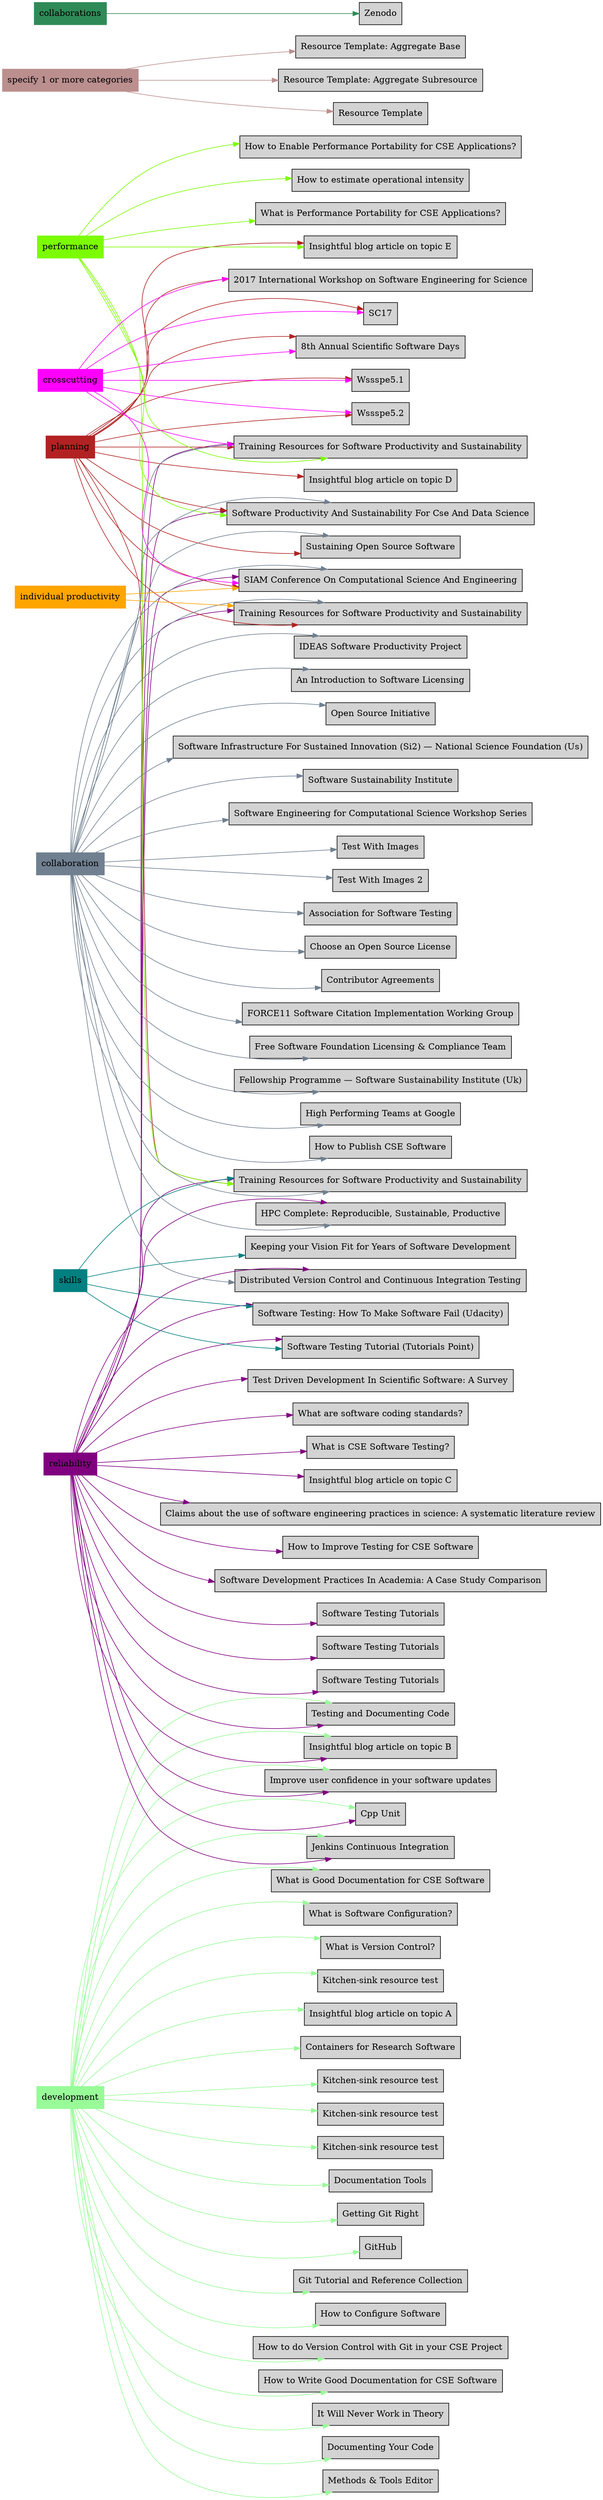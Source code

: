 digraph bettersoftware {
            rankdir = LR;
            ratio = fill;
            node [style=filled];
            node [shape = box];
"development" [colorscheme="svg" color="palegreen"];
"development" ->  "BlogArticleSkeletonA.md" [colorscheme="svg" color="palegreen"];
"BlogArticleSkeletonA.md" [label="Insightful blog article on topic A" URL="http://bss.parallactic.com/resources/insightful-blog-article-on-topic-a"]
"reliability" [colorscheme="svg" color="purple"];
"reliability" ->  "BlogArticleSkeletonB.md" [colorscheme="svg" color="purple"];
"BlogArticleSkeletonB.md" [label="Insightful blog article on topic B" URL="http://bss.parallactic.com/resources/insightful-blog-article-on-topic-b"]
"development" ->  "BlogArticleSkeletonB.md" [colorscheme="svg" color="palegreen"];
"BlogArticleSkeletonB.md" [label="Insightful blog article on topic B" URL="http://bss.parallactic.com/resources/insightful-blog-article-on-topic-b"]
"reliability" ->  "BlogArticleSkeletonC.md" [colorscheme="svg" color="purple"];
"BlogArticleSkeletonC.md" [label="Insightful blog article on topic C" URL="http://bss.parallactic.com/resources/insightful-blog-article-on-topic-c"]
"planning" [colorscheme="svg" color="firebrick"];
"planning" ->  "BlogArticleSkeletonD.md" [colorscheme="svg" color="firebrick"];
"BlogArticleSkeletonD.md" [label="Insightful blog article on topic D" URL="http://bss.parallactic.com/resources/insightful-blog-article-on-topic-d"]
"planning" ->  "BlogArticleSkeletonE.md" [colorscheme="svg" color="firebrick"];
"BlogArticleSkeletonE.md" [label="Insightful blog article on topic E" URL="http://bss.parallactic.com/resources/insightful-blog-article-on-topic-e"]
"performance" [colorscheme="svg" color="lawngreen"];
"performance" ->  "BlogArticleSkeletonE.md" [colorscheme="svg" color="lawngreen"];
"BlogArticleSkeletonE.md" [label="Insightful blog article on topic E" URL="http://bss.parallactic.com/resources/insightful-blog-article-on-topic-e"]
"reliability" ->  "ImproveUserConfidenceInSwUpdates.md" [colorscheme="svg" color="purple"];
"ImproveUserConfidenceInSwUpdates.md" [label="Improve user confidence in your software updates" URL="http://bss.parallactic.com/resources/improve-user-confidence-in-your-software-updates"]
"development" ->  "ImproveUserConfidenceInSwUpdates.md" [colorscheme="svg" color="palegreen"];
"ImproveUserConfidenceInSwUpdates.md" [label="Improve user confidence in your software updates" URL="http://bss.parallactic.com/resources/improve-user-confidence-in-your-software-updates"]
"development" ->  "ContainersForResearchSw.md" [colorscheme="svg" color="palegreen"];
"ContainersForResearchSw.md" [label="Containers for Research Software" URL="http://bss.parallactic.com/resources/containers-for-research-software"]
"skills" [colorscheme="svg" color="teal"];
"skills" ->  "VisionFitnessForSoftwareProductivity.md" [colorscheme="svg" color="teal"];
"VisionFitnessForSoftwareProductivity.md" [label="Keeping your Vision Fit for Years of Software Development" URL="http://bss.parallactic.com/resources/keeping-your-vision-fit-for-years-of-software-development"]
"collaboration" [colorscheme="svg" color="slategrey"];
"collaboration" ->  "AssociationForSoftwareTesting.md" [colorscheme="svg" color="slategrey"];
"AssociationForSoftwareTesting.md" [label="Association for Software Testing" URL="http://bss.parallactic.com/resources/association-for-software-testing"]
"planning" ->  "BestPracticesForHPCSwDevelopersWebinarSeries.md" [colorscheme="svg" color="firebrick"];
"BestPracticesForHPCSwDevelopersWebinarSeries.md" [label="Training Resources for Software Productivity and Sustainability" URL="http://bss.parallactic.com/resources/training-resources-for-software-productivity-and-sustainability"]
"reliability" ->  "BestPracticesForHPCSwDevelopersWebinarSeries.md" [colorscheme="svg" color="purple"];
"BestPracticesForHPCSwDevelopersWebinarSeries.md" [label="Training Resources for Software Productivity and Sustainability" URL="http://bss.parallactic.com/resources/training-resources-for-software-productivity-and-sustainability"]
"collaboration" ->  "BestPracticesForHPCSwDevelopersWebinarSeries.md" [colorscheme="svg" color="slategrey"];
"BestPracticesForHPCSwDevelopersWebinarSeries.md" [label="Training Resources for Software Productivity and Sustainability" URL="http://bss.parallactic.com/resources/training-resources-for-software-productivity-and-sustainability"]
"crosscutting" [colorscheme="svg" color="fuchsia"];
"crosscutting" ->  "BestPracticesForHPCSwDevelopersWebinarSeries.md" [colorscheme="svg" color="fuchsia"];
"BestPracticesForHPCSwDevelopersWebinarSeries.md" [label="Training Resources for Software Productivity and Sustainability" URL="http://bss.parallactic.com/resources/training-resources-for-software-productivity-and-sustainability"]
"performance" ->  "BestPracticesForHPCSwDevelopersWebinarSeries.md" [colorscheme="svg" color="lawngreen"];
"BestPracticesForHPCSwDevelopersWebinarSeries.md" [label="Training Resources for Software Productivity and Sustainability" URL="http://bss.parallactic.com/resources/training-resources-for-software-productivity-and-sustainability"]
"collaboration" ->  "ChooseALicense.md" [colorscheme="svg" color="slategrey"];
"ChooseALicense.md" [label="Choose an Open Source License" URL="http://bss.parallactic.com/resources/choose-an-open-source-license"]
"reliability" ->  "ClaimsAboutSoftwareEnginScienceReview.md" [colorscheme="svg" color="purple"];
"ClaimsAboutSoftwareEnginScienceReview.md" [label="Claims about the use of software engineering practices in science: A systematic literature review", URL="http://bss.parallactic.com/resources/claims-about-the-use-of-software-engineering-practices-in-science-a-systematic-literature-review"]
"collaboration" ->  "ContributorAgreements.md" [colorscheme="svg" color="slategrey"];
"ContributorAgreements.md" [label="Contributor Agreements" URL="http://bss.parallactic.com/resources/contributor-agreements"]
"reliability" ->  "CppUnit.md" [colorscheme="svg" color="purple"];
"development" ->  "CppUnit.md" [colorscheme="svg" color="palegreen"];
"CppUnit.md" [label="Cpp Unit" URL="http://bss.parallactic.com/resources/cpp-unit"]
"planning" ->  "CseCollaborationThroughSoftwareImprovingProductivityAndSustainability.SIAM-CSE17.md" [colorscheme="svg" color="firebrick"];
"CseCollaborationThroughSoftwareImprovingProductivityAndSustainability.SIAM-CSE17.md" [label="Training Resources for Software Productivity and Sustainability" URL="http://bss.parallactic.com/resources/training-resources-for-software-productivity-and-sustainability"]
"reliability" ->  "CseCollaborationThroughSoftwareImprovingProductivityAndSustainability.SIAM-CSE17.md" [colorscheme="svg" color="purple"];
"CseCollaborationThroughSoftwareImprovingProductivityAndSustainability.SIAM-CSE17.md" [label="Training Resources for Software Productivity and Sustainability" URL="http://bss.parallactic.com/resources/training-resources-for-software-productivity-and-sustainability"]
"collaboration" ->  "CseCollaborationThroughSoftwareImprovingProductivityAndSustainability.SIAM-CSE17.md" [colorscheme="svg" color="slategrey"];
"CseCollaborationThroughSoftwareImprovingProductivityAndSustainability.SIAM-CSE17.md" [label="Training Resources for Software Productivity and Sustainability" URL="http://bss.parallactic.com/resources/training-resources-for-software-productivity-and-sustainability"]
"individual productivity" [colorscheme="svg" color="orange"];
"individual productivity" ->  "CseCollaborationThroughSoftwareImprovingProductivityAndSustainability.SIAM-CSE17.md" [colorscheme="svg" color="orange"];
"CseCollaborationThroughSoftwareImprovingProductivityAndSustainability.SIAM-CSE17.md" [label="Training Resources for Software Productivity and Sustainability" URL="http://bss.parallactic.com/resources/training-resources-for-software-productivity-and-sustainability"]
"reliability" ->  "DistributedVersionControlAndContinuousIntegrationTesting.md" [colorscheme="svg" color="purple"];
"DistributedVersionControlAndContinuousIntegrationTesting.md" [label="Distributed Version Control and Continuous Integration Testing" URL="http://bss.parallactic.com/resources/distributed-version-control-and-continuous-integration-testing"]
"collaboration" ->  "DistributedVersionControlAndContinuousIntegrationTesting.md" [colorscheme="svg" color="slategrey"];
"DistributedVersionControlAndContinuousIntegrationTesting.md" [label="Distributed Version Control and Continuous Integration Testing" URL="http://bss.parallactic.com/resources/distributed-version-control-and-continuous-integration-testing"]
"development" ->  "DocumentationTools.Doxygen.md" [colorscheme="svg" color="palegreen"];
"DocumentationTools.Doxygen.md" [label="Kitchen-sink resource test" URL="http://bss.parallactic.com/resources/kitchen-sink-resource-test"]
"development" ->  "DocumentationTools.ReadTheDocs.md" [colorscheme="svg" color="palegreen"];
"DocumentationTools.ReadTheDocs.md" [label="Kitchen-sink resource test" URL="http://bss.parallactic.com/resources/kitchen-sink-resource-test"]
"development" ->  "DocumentationTools.Sphinx.md" [colorscheme="svg" color="palegreen"];
"DocumentationTools.Sphinx.md" [label="Kitchen-sink resource test" URL="http://bss.parallactic.com/resources/kitchen-sink-resource-test"]
"development" ->  "DocumentationTools.md" [colorscheme="svg" color="palegreen"];
"DocumentationTools.md" [label="Documentation Tools" URL="http://bss.parallactic.com/resources/documentation-tools"]
"collaboration" ->  "FORCE11SoftwareCitationImplementationWorkingGroup.md" [colorscheme="svg" color="slategrey"];
"FORCE11SoftwareCitationImplementationWorkingGroup.md" [label="FORCE11 Software Citation Implementation Working Group" URL="http://bss.parallactic.com/resources/force11-software-citation-implementation-working-group"]
"collaboration" ->  "FSFLicensingAndComplianceTeam.md" [colorscheme="svg" color="slategrey"];
"FSFLicensingAndComplianceTeam.md" [label="Free Software Foundation Licensing & Compliance Team" URL="http://bss.parallactic.com/resources/free-software-foundation-licensing-compliance-team"]
"collaboration" ->  "FellowshipProgrammeSoftwareSustainabilityInstituteUK.md" [colorscheme="svg" color="slategrey"];
"FellowshipProgrammeSoftwareSustainabilityInstituteUK.md" [label="Fellowship Programme — Software Sustainability Institute (Uk)" URL="http://bss.parallactic.com/resources/fellowship-programme-software-sustainability-institute-uk"]
"development" ->  "GettingGitRight.md" [colorscheme="svg" color="palegreen"];
"GettingGitRight.md" [label="Getting Git Right" URL="http://bss.parallactic.com/resources/getting-git-right"]
"development" ->  "GitHub.md" [colorscheme="svg" color="palegreen"];
"GitHub.md" [label="GitHub" URL="http://bss.parallactic.com/resources/git-hub"]
"development" ->  "GitTutorialAndReferenceCollection.md" [colorscheme="svg" color="palegreen"];
"GitTutorialAndReferenceCollection.md" [label="Git Tutorial and Reference Collection" URL="http://bss.parallactic.com/resources/git-tutorial-and-reference-collection"]
"collaboration" ->  "GoogleHiPerfTeams.md" [colorscheme="svg" color="slategrey"];
"GoogleHiPerfTeams.md" [label="High Performing Teams at Google" URL="http://bss.parallactic.com/resources/high-performing-teams-at-google"]
"collaboration" ->  "HerouxATPESC2016.md" [colorscheme="svg" color="slategrey"];
"reliability" ->  "HerouxATPESC2016.md" [colorscheme="svg" color="purple"];
"HerouxATPESC2016.md" [label="HPC Complete: Reproducible, Sustainable, Productive" URL="http://bss.parallactic.com/resources/hpc-complete-reproducible-sustainable-productive"]
"development" ->  "HowToConfigureSw.md" [colorscheme="svg" color="palegreen"];
"HowToConfigureSw.md" [label="How to Configure Software" URL="http://bss.parallactic.com/resources/how-to-configure-software"]
"development" ->  "HowToDoVersionControlWithGitInYourCseProject.md" [colorscheme="svg" color="palegreen"];
"HowToDoVersionControlWithGitInYourCseProject.md" [label="How to do Version Control with Git in your CSE Project" URL="http://bss.parallactic.com/resources/how-to-do-version-control-with-git-in-your-cse-project"]
"performance" ->  "HowToEnablePerfPortabilityForCseApps.md" [colorscheme="svg" color="lawngreen"];
"HowToEnablePerfPortabilityForCseApps.md" [label="How to Enable Performance Portability for CSE Applications?" URL="http://bss.parallactic.com/resources/how-to-enable-performance-portability-for-cse-applications?"]
"performance" ->  "HowToEstimateOperationalIntensity.md" [colorscheme="svg" color="lawngreen"];
"HowToEstimateOperationalIntensity.md" [label="How to estimate operational intensity" URL="http://bss.parallactic.com/resources/how-to-estimate-operational-intensity"]
"reliability" ->  "HowToImproveTestingForCseSw.md" [colorscheme="svg" color="purple"];
"HowToImproveTestingForCseSw.md" [label="How to Improve Testing for CSE Software" URL="http://bss.parallactic.com/resources/how-to-improve-testing-for-cse-software"]
"collaboration" ->  "HowToPublishCseSw.md" [colorscheme="svg" color="slategrey"];
"HowToPublishCseSw.md" [label="How to Publish CSE Software" URL="http://bss.parallactic.com/resources/how-to-publish-cse-software"]
"development" ->  "HowToWriteGoodDocumentation.md" [colorscheme="svg" color="palegreen"];
"HowToWriteGoodDocumentation.md" [label="How to Write Good Documentation for CSE Software" URL="http://bss.parallactic.com/resources/how-to-write-good-documentation-for-cse-software"]
"collaboration" ->  "IDEASSoftwareProductivityProject.md" [colorscheme="svg" color="slategrey"];
"IDEASSoftwareProductivityProject.md" [label="IDEAS Software Productivity Project" URL="http://bss.parallactic.com/resources/ideas-software-productivity-project"]
"collaboration" ->  "IntroToSoftwareLicensing.md" [colorscheme="svg" color="slategrey"];
"IntroToSoftwareLicensing.md" [label="An Introduction to Software Licensing" URL="http://bss.parallactic.com/resources/an-introduction-to-software-licensing"]
"development" ->  "ItWillNeverWorkInTheory.md" [colorscheme="svg" color="palegreen"];
"ItWillNeverWorkInTheory.md" [label="It Will Never Work in Theory" URL="http://bss.parallactic.com/resources/it-will-never-work-in-theory"]
"reliability" ->  "JenkinsCI.md" [colorscheme="svg" color="purple"];
"JenkinsCI.md" [label="Jenkins Continuous Integration" URL="http://bss.parallactic.com/resources/jenkins-continuous-integration"]
"development" ->  "JenkinsCI.md" [colorscheme="svg" color="palegreen"];
"JenkinsCI.md" [label="Jenkins Continuous Integration" URL="http://bss.parallactic.com/resources/jenkins-continuous-integration"]
"development" ->  "KlinvexATPESC2016.md" [colorscheme="svg" color="palegreen"];
"KlinvexATPESC2016.md" [label="Documenting Your Code" URL="http://bss.parallactic.com/resources/documenting-your-code"]
"development" ->  "MethodsAndToolsEditor.md" [colorscheme="svg" color="palegreen"];
"MethodsAndToolsEditor.md" [label="Methods & Tools Editor" URL="http://bss.parallactic.com/resources/methods-tools-editor"]
"collaboration" ->  "OSSSustainabilityResources.md" [colorscheme="svg" color="slategrey"];
"OSSSustainabilityResources.md" [label="Sustaining Open Source Software" URL="http://bss.parallactic.com/resources/sustaining-open-source-software"]
"planning" ->  "OSSSustainabilityResources.md" [colorscheme="svg" color="firebrick"];
"OSSSustainabilityResources.md" [label="Sustaining Open Source Software" URL="http://bss.parallactic.com/resources/sustaining-open-source-software"]
"collaboration" ->  "OpenSourceInitiative.md" [colorscheme="svg" color="slategrey"];
"OpenSourceInitiative.md" [label="Open Source Initiative" URL="http://bss.parallactic.com/resources/open-source-initiative"]
"specify 1 or more categories" [colorscheme="svg" color="rosybrown"];
"specify 1 or more categories" ->  "ResourceTemplate.AggregateBase.md" [colorscheme="svg" color="rosybrown"];
"ResourceTemplate.AggregateBase.md" [label="Resource Template: Aggregate Base", URL="http://bss.parallactic.com/resources/resource-template-aggregate-base"]
"specify 1 or more categories" ->  "ResourceTemplate.AggregateSubresource.md" [colorscheme="svg" color="rosybrown"];
"ResourceTemplate.AggregateSubresource.md" [label="Resource Template: Aggregate Subresource" URL="http://bss.parallactic.com/resources/resource-template-aggregate-subresource"]
"specify 1 or more categories" ->  "ResourceTemplate.Basic.md" [colorscheme="svg" color="rosybrown"];
"ResourceTemplate.Basic.md" [label="Resource Template" URL="http://bss.parallactic.com/resources/resource-template"]
"reliability" ->  "SoftwareDevelopmentPracticesInAcademiaACaseStudyComparison.md" [colorscheme="svg" color="purple"];
"SoftwareDevelopmentPracticesInAcademiaACaseStudyComparison.md" [label="Software Development Practices In Academia: A Case Study Comparison", URL="http://bss.parallactic.com/resources/software-development-practices-in-academia-a-case-study-comparison"]
"collaboration" ->  "SoftwareInfrastructureForSustainedInnovationSI2NationalScienceFoundationUS.md" [colorscheme="svg" color="slategrey"];
"SoftwareInfrastructureForSustainedInnovationSI2NationalScienceFoundationUS.md" [label="Software Infrastructure For Sustained Innovation (Si2) — National Science Foundation (Us)" URL="http://bss.parallactic.com/resources/software-infrastructure-for-sustained-innovation-si2-national-science-foundation-us"]
"collaboration" ->  "SoftwareSustainabilityInstitute.md" [colorscheme="svg" color="slategrey"];
"SoftwareSustainabilityInstitute.md" [label="Software Sustainability Institute" URL="http://bss.parallactic.com/resources/software-sustainability-institute"]
"collaboration" ->  "SwEngForComputationalScienceWorkshopSeries.md" [colorscheme="svg" color="slategrey"];
"SwEngForComputationalScienceWorkshopSeries.md" [label="Software Engineering for Computational Science Workshop Series" URL="http://bss.parallactic.com/resources/software-engineering-for-computational-science-workshop-series"]
"planning" ->  "SwProductivityAndSustainabilityForCseAndDataScience.SIAM-CSE17.md" [colorscheme="svg" color="firebrick"];
"reliability" ->  "SwProductivityAndSustainabilityForCseAndDataScience.SIAM-CSE17.md" [colorscheme="svg" color="purple"];
"collaboration" ->  "SwProductivityAndSustainabilityForCseAndDataScience.SIAM-CSE17.md" [colorscheme="svg" color="slategrey"];
"performance" ->  "SwProductivityAndSustainabilityForCseAndDataScience.SIAM-CSE17.md" [colorscheme="svg" color="lawngreen"];
"SwProductivityAndSustainabilityForCseAndDataScience.SIAM-CSE17.md" [label="Software Productivity And Sustainability For Cse And Data Science" URL="http://bss.parallactic.com/events/siam-conference-on-computational-science-and-engineering-cse17 "]
"reliability" ->  "SwTestingTutorialTutorialsPoint.md" [colorscheme="svg" color="purple"];
"SwTestingTutorialTutorialsPoint.md" [label="Software Testing Tutorial (Tutorials Point)" URL="http://bss.parallactic.com/resources/software-testing-tutorial-tutorials-point"]
"skills" ->  "SwTestingTutorialTutorialsPoint.md" [colorscheme="svg" color="teal"];
"reliability" ->  "SwTestingTutorials.Cse.md" [colorscheme="svg" color="purple"];
"SwTestingTutorials.Cse.md" [label="Software Testing Tutorials" URL="http://bss.parallactic.com/resources/software-testing-tutorials"]
"reliability" ->  "SwTestingTutorials.General.md" [colorscheme="svg" color="purple"];
"SwTestingTutorials.General.md" [label="Software Testing Tutorials" URL="http://bss.parallactic.com/resources/software-testing-tutorials"]
"reliability" ->  "SwTestingTutorials.md" [colorscheme="svg" color="purple"];
"SwTestingTutorials.md" [label="Software Testing Tutorials" URL="http://bss.parallactic.com/resources/software-testing-tutorials"]
"reliability" ->  "SwTestingUdacity.md" [colorscheme="svg" color="purple"];
"skills" ->  "SwTestingUdacity.md" [colorscheme="svg" color="teal"];
"SwTestingUdacity.md" [label="Software Testing: How To Make Software Fail (Udacity)" URL="http://bss.parallactic.com/resources/software-testing-how-to-make-software-fail-udacity"]
"reliability" ->  "TestDrivenDevptInScientificSwASurvey.md" [colorscheme="svg" color="purple"];
"TestDrivenDevptInScientificSwASurvey.md" [label="Test Driven Development In Scientific Software: A Survey" URL="http://bss.parallactic.com/resources/test-driven-development-in-scientific-software-a-survey"]
"collaboration" ->  "TestImages.md" [colorscheme="svg" color="slategrey"];
"TestImages.md" [label="Test With Images" URL="http://bss.parallactic.com/resources/test-with-images"]
"collaboration" ->  "TestImages2.md" [colorscheme="svg" color="slategrey"];
"TestImages2.md" [label="Test With Images 2\n" URL="http://bss.parallactic.com/resources/test-with-images-2 "]
"reliability" ->  "TestingAndDocumentingCode.md" [colorscheme="svg" color="purple"];
"TestingAndDocumentingCode.md" [label="Testing and Documenting Code" URL="http://bss.parallactic.com/resources/testing-and-documenting-code"]
"development" ->  "TestingAndDocumentingCode.md" [colorscheme="svg" color="palegreen"];
"TestingAndDocumentingCode.md" [label="Testing and Documenting Code" URL="http://bss.parallactic.com/resources/testing-and-documenting-code"]
"planning" ->  "Training.ProductivityAndSustainability.md" [colorscheme="svg" color="firebrick"];
"Training.ProductivityAndSustainability.md" [label="Training Resources for Software Productivity and Sustainability" URL="http://bss.parallactic.com/resources/training-resources-for-software-productivity-and-sustainability"]
"reliability" ->  "Training.ProductivityAndSustainability.md" [colorscheme="svg" color="purple"];
"Training.ProductivityAndSustainability.md" [label="Training Resources for Software Productivity and Sustainability" URL="http://bss.parallactic.com/resources/training-resources-for-software-productivity-and-sustainability"]
"collaboration" ->  "Training.ProductivityAndSustainability.md" [colorscheme="svg" color="slategrey"];
"Training.ProductivityAndSustainability.md" [label="Training Resources for Software Productivity and Sustainability" URL="http://bss.parallactic.com/resources/training-resources-for-software-productivity-and-sustainability"]
"performance" ->  "Training.ProductivityAndSustainability.md" [colorscheme="svg" color="lawngreen"];
"Training.ProductivityAndSustainability.md" [label="Training Resources for Software Productivity and Sustainability" URL="http://bss.parallactic.com/resources/training-resources-for-software-productivity-and-sustainability"]
"skills" ->  "Training.ProductivityAndSustainability.md" [colorscheme="svg" color="teal"];
"Training.ProductivityAndSustainability.md" [label="Training Resources for Software Productivity and Sustainability" URL="http://bss.parallactic.com/resources/training-resources-for-software-productivity-and-sustainability"]
"reliability" ->  "WhatAreSwCodingStandards.md" [colorscheme="svg" color="purple"];
"WhatAreSwCodingStandards.md" [label="What are software coding standards?" URL="http://bss.parallactic.com/resources/what-are-software-coding-standards?"]
"reliability" ->  "WhatIsCseSwTesting.md" [colorscheme="svg" color="purple"];
"WhatIsCseSwTesting.md" [label="What is CSE Software Testing?" URL="http://bss.parallactic.com/resources/what-is-cse-software-testing?"]
"development" ->  "WhatIsGoodDocumentation.md" [colorscheme="svg" color="palegreen"];
"WhatIsGoodDocumentation.md" [label="What is Good Documentation for CSE Software" URL="http://bss.parallactic.com/resources/what-is-good-documentation-for-cse-software"]
"performance" ->  "WhatIsPerfPortabilityForCseApps.md" [colorscheme="svg" color="lawngreen"];
"WhatIsPerfPortabilityForCseApps.md" [label="What is Performance Portability for CSE Applications?" URL="http://bss.parallactic.com/resources/what-is-performance-portability-for-cse-applications?"]
"development" ->  "WhatIsSwConfiguration.md" [colorscheme="svg" color="palegreen"];
"WhatIsSwConfiguration.md" [label="What is Software Configuration?" URL="http://bss.parallactic.com/resources/what-is-software-configuration?"]
"development" ->  "WhatIsVersionControl.md" [colorscheme="svg" color="palegreen"];
"WhatIsVersionControl.md" [label="What is Version Control?" URL="http://bss.parallactic.com/resources/what-is-version-control?"]
"collaborations" [colorscheme="svg" color="seagreen"];
"collaborations" ->  "Zenodo.md" [colorscheme="svg" color="seagreen"];
"Zenodo.md" [label="Zenodo" URL="http://bss.parallactic.com/resources/zenodo"]
"development" ->  "kitchen-sink-TEST.md" [colorscheme="svg" color="palegreen"];
"kitchen-sink-TEST.md" [label="Kitchen-sink resource test" URL="http://bss.parallactic.com/resources/kitchen-sink-resource-test"]"planning" ->  "Conference.SC17.md" [colorscheme="svg" color="firebrick"];
"Conference.SC17.md" [label="SC17" URL="http://bss.parallactic.com/resources/sc17"]
"crosscutting" ->  "Conference.SC17.md" [colorscheme="svg" color="fuchsia"];
"Conference.SC17.md" [label="SC17" URL="http://bss.parallactic.com/resources/sc17"]
"crosscutting" ->  "Conference.SIAM-CSE17.md" [colorscheme="svg" color="fuchsia"];
"individual productivity" ->  "Conference.SIAM-CSE17.md" [colorscheme="svg" color="orange"];
"planning" ->  "Conference.SIAM-CSE17.md" [colorscheme="svg" color="firebrick"];
"collaboration" ->  "Conference.SIAM-CSE17.md" [colorscheme="svg" color="slategrey"];
"reliability" ->  "Conference.SIAM-CSE17.md" [colorscheme="svg" color="purple"];
"Conference.SIAM-CSE17.md" [label="SIAM Conference On Computational Science And Engineering" URL="http://bss.parallactic.com/events/siam-conference-on-computational-science-and-engineering-cse17 "]
"planning" ->  "Conference.ScientificSoftwareDays17.md" [colorscheme="svg" color="firebrick"];
"Conference.ScientificSoftwareDays17.md" [label="8th Annual Scientific Software Days" URL="http://bss.parallactic.com/resources/8th-annual-scientific-software-days"]
"crosscutting" ->  "Conference.ScientificSoftwareDays17.md" [colorscheme="svg" color="fuchsia"];
"Conference.ScientificSoftwareDays17.md" [label="8th Annual Scientific Software Days" URL="http://bss.parallactic.com/resources/8th-annual-scientific-software-days"]
"planning" ->  "WSSSPE5.1.md" [colorscheme="svg" color="firebrick"];
"crosscutting" ->  "WSSSPE5.1.md" [colorscheme="svg" color="fuchsia"];
"WSSSPE5.1.md" [label="Wssspe5.1\n" URL="http://bss.parallactic.com/events/wssspe5-1"];
"planning" ->  "WSSSPE5.2.md" [colorscheme="svg" color="firebrick"];
"crosscutting" ->  "WSSSPE5.2.md" [colorscheme="svg" color="fuchsia"];
"WSSSPE5.2.md" [label="Wssspe5.2\n" URL="http://bss.parallactic.com/events/wssspe5-2 "];
"planning" ->  "Workshop.SE4Science17.md" [colorscheme="svg" color="firebrick"];
"Workshop.SE4Science17.md" [label="2017 International Workshop on Software Engineering for Science" URL="http://bss.parallactic.com/resources/2017-international-workshop-on-software-engineering-for-science"]
"crosscutting" ->  "Workshop.SE4Science17.md" [colorscheme="svg" color="fuchsia"];
"Workshop.SE4Science17.md" [label="2017 International Workshop on Software Engineering for Science" URL="http://bss.parallactic.com/resources/2017-international-workshop-on-software-engineering-for-science"]}
